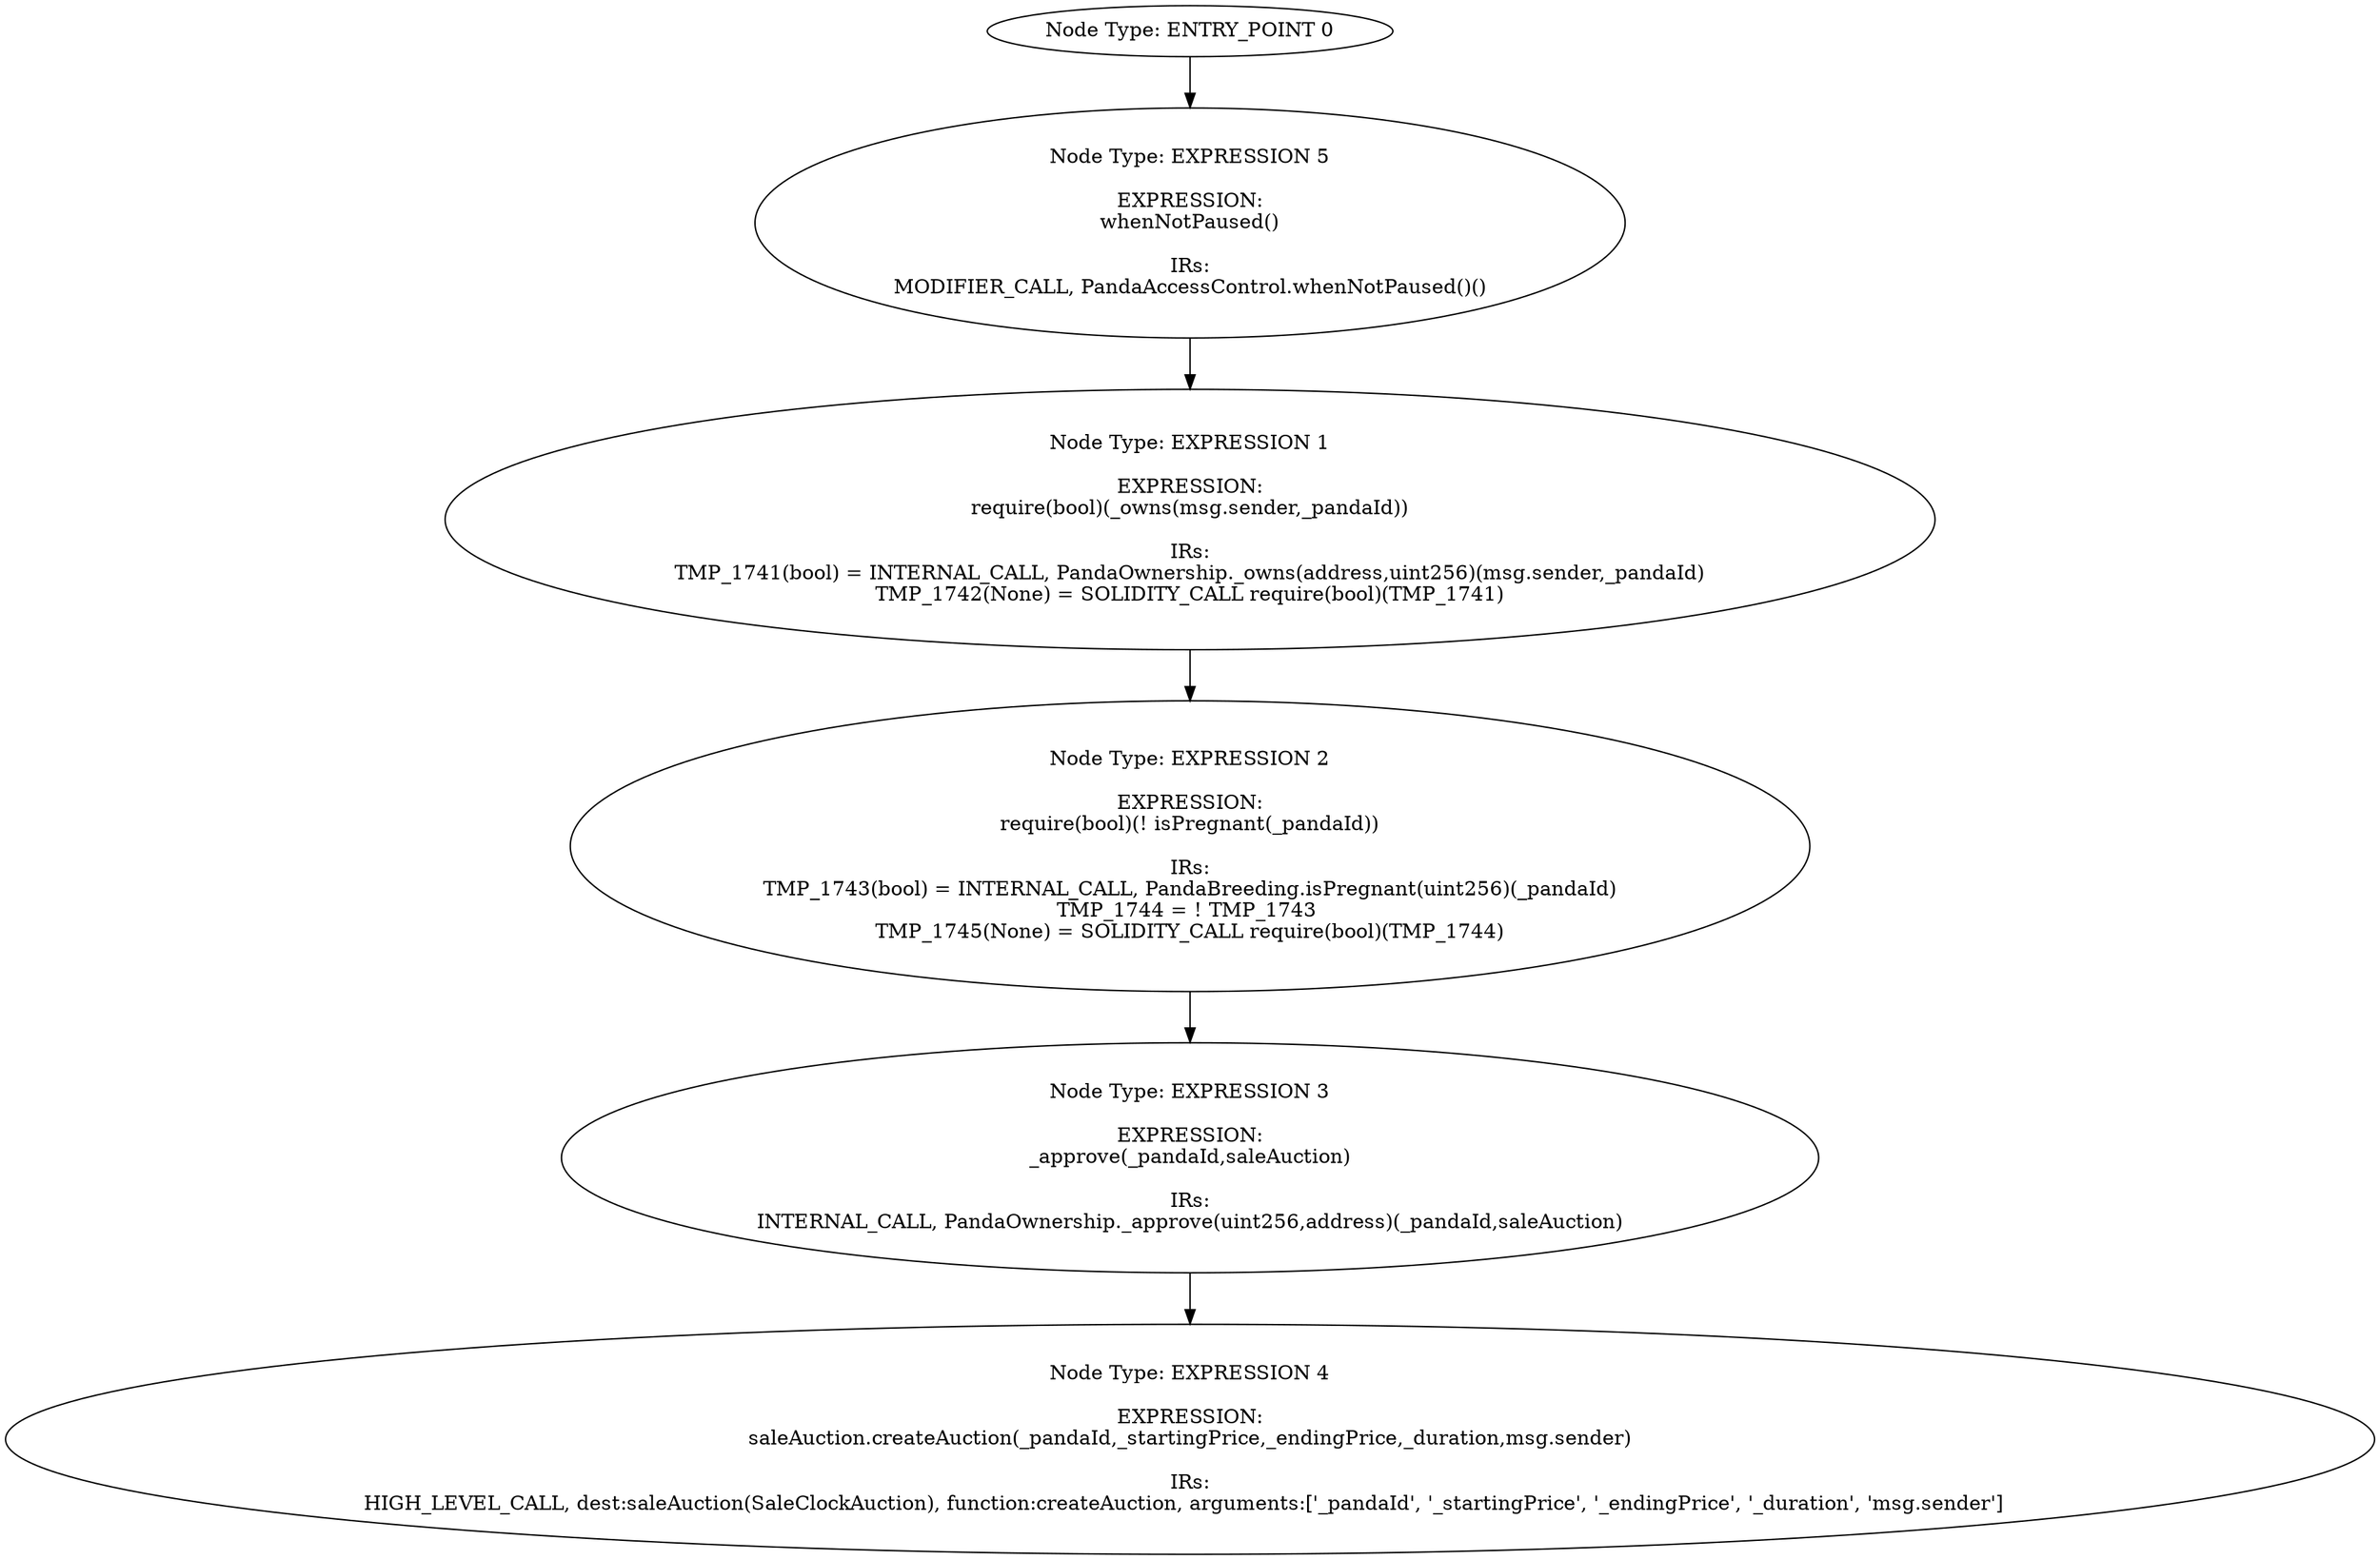 digraph{
0[label="Node Type: ENTRY_POINT 0
"];
0->5;
1[label="Node Type: EXPRESSION 1

EXPRESSION:
require(bool)(_owns(msg.sender,_pandaId))

IRs:
TMP_1741(bool) = INTERNAL_CALL, PandaOwnership._owns(address,uint256)(msg.sender,_pandaId)
TMP_1742(None) = SOLIDITY_CALL require(bool)(TMP_1741)"];
1->2;
2[label="Node Type: EXPRESSION 2

EXPRESSION:
require(bool)(! isPregnant(_pandaId))

IRs:
TMP_1743(bool) = INTERNAL_CALL, PandaBreeding.isPregnant(uint256)(_pandaId)
TMP_1744 = ! TMP_1743 
TMP_1745(None) = SOLIDITY_CALL require(bool)(TMP_1744)"];
2->3;
3[label="Node Type: EXPRESSION 3

EXPRESSION:
_approve(_pandaId,saleAuction)

IRs:
INTERNAL_CALL, PandaOwnership._approve(uint256,address)(_pandaId,saleAuction)"];
3->4;
4[label="Node Type: EXPRESSION 4

EXPRESSION:
saleAuction.createAuction(_pandaId,_startingPrice,_endingPrice,_duration,msg.sender)

IRs:
HIGH_LEVEL_CALL, dest:saleAuction(SaleClockAuction), function:createAuction, arguments:['_pandaId', '_startingPrice', '_endingPrice', '_duration', 'msg.sender']  "];
5[label="Node Type: EXPRESSION 5

EXPRESSION:
whenNotPaused()

IRs:
MODIFIER_CALL, PandaAccessControl.whenNotPaused()()"];
5->1;
}

